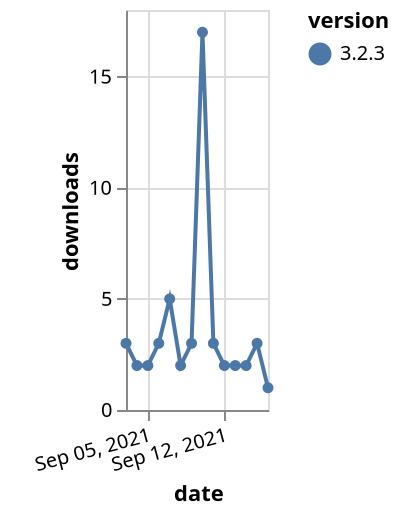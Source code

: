 {"$schema": "https://vega.github.io/schema/vega-lite/v5.json", "description": "A simple bar chart with embedded data.", "data": {"values": [{"date": "2021-09-03", "total": 3251, "delta": 3, "version": "3.2.3"}, {"date": "2021-09-04", "total": 3253, "delta": 2, "version": "3.2.3"}, {"date": "2021-09-05", "total": 3255, "delta": 2, "version": "3.2.3"}, {"date": "2021-09-06", "total": 3258, "delta": 3, "version": "3.2.3"}, {"date": "2021-09-07", "total": 3263, "delta": 5, "version": "3.2.3"}, {"date": "2021-09-08", "total": 3265, "delta": 2, "version": "3.2.3"}, {"date": "2021-09-09", "total": 3268, "delta": 3, "version": "3.2.3"}, {"date": "2021-09-10", "total": 3285, "delta": 17, "version": "3.2.3"}, {"date": "2021-09-11", "total": 3288, "delta": 3, "version": "3.2.3"}, {"date": "2021-09-12", "total": 3290, "delta": 2, "version": "3.2.3"}, {"date": "2021-09-13", "total": 3292, "delta": 2, "version": "3.2.3"}, {"date": "2021-09-14", "total": 3294, "delta": 2, "version": "3.2.3"}, {"date": "2021-09-15", "total": 3297, "delta": 3, "version": "3.2.3"}, {"date": "2021-09-16", "total": 3298, "delta": 1, "version": "3.2.3"}]}, "width": "container", "mark": {"type": "line", "point": {"filled": true}}, "encoding": {"x": {"field": "date", "type": "temporal", "timeUnit": "yearmonthdate", "title": "date", "axis": {"labelAngle": -15}}, "y": {"field": "delta", "type": "quantitative", "title": "downloads"}, "color": {"field": "version", "type": "nominal"}, "tooltip": {"field": "delta"}}}